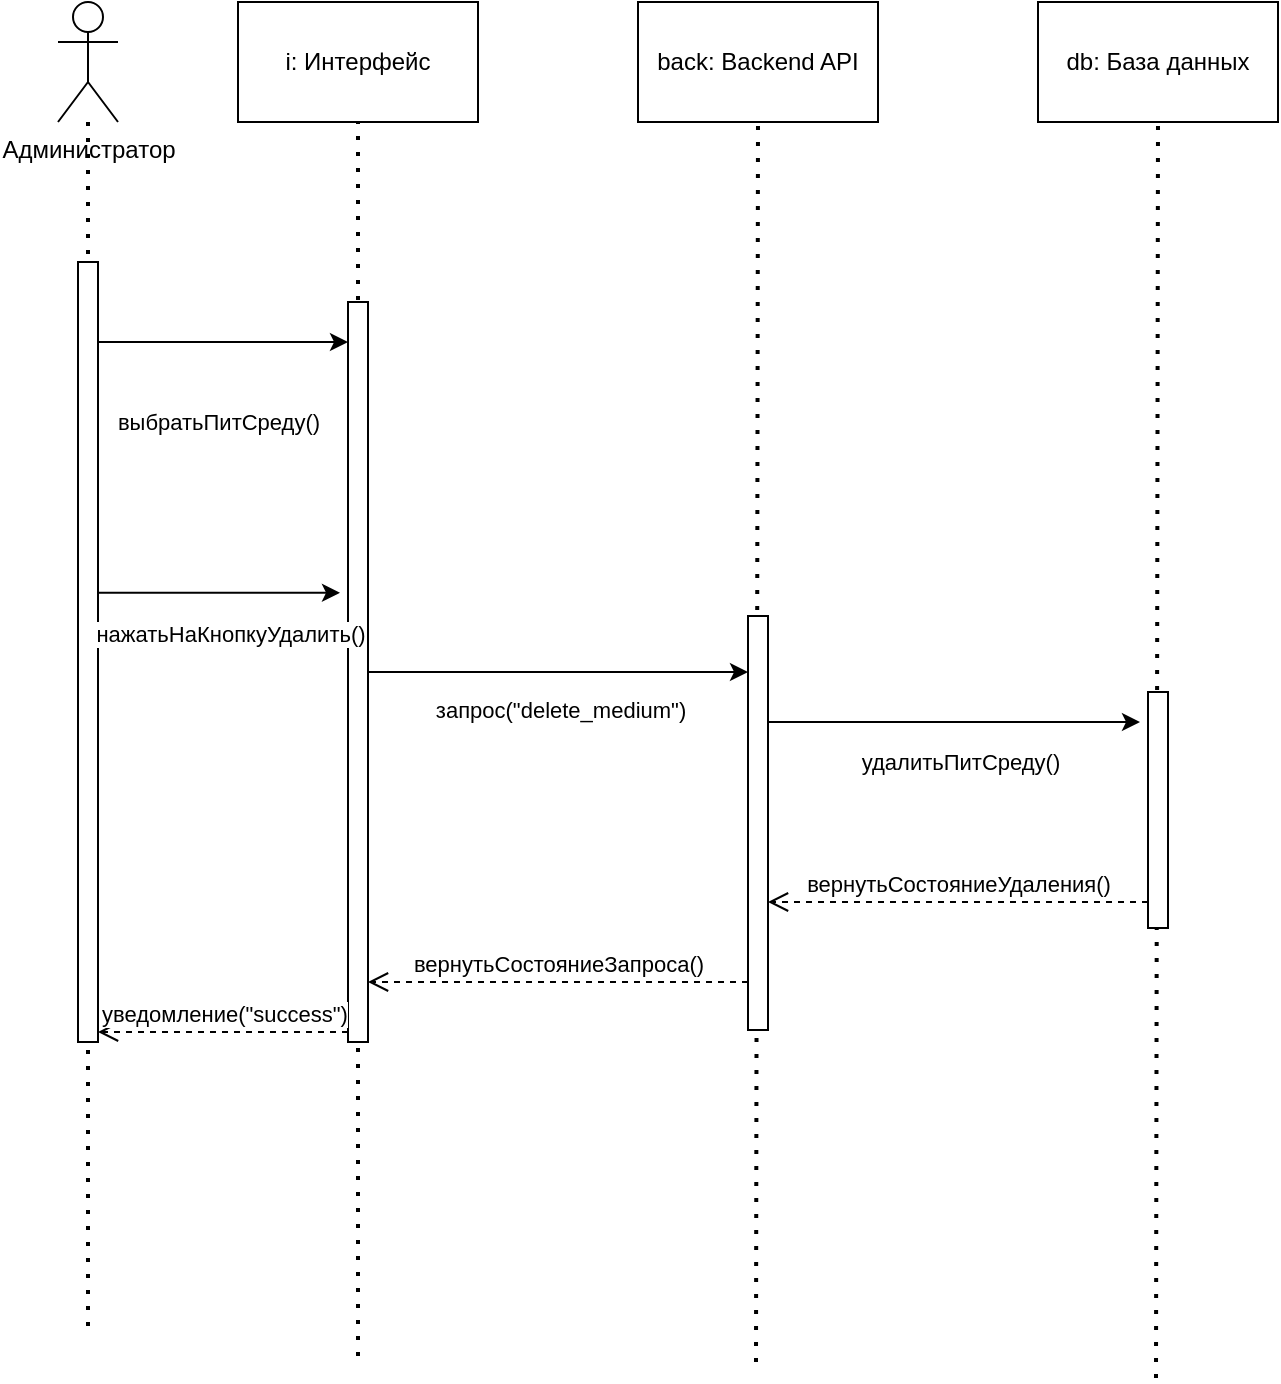 <mxfile version="24.5.4" type="github">
  <diagram name="Page-1" id="KT2eEJgF6nvxrAjynkpU">
    <mxGraphModel dx="1434" dy="781" grid="0" gridSize="10" guides="1" tooltips="1" connect="1" arrows="1" fold="1" page="1" pageScale="1" pageWidth="850" pageHeight="1100" math="0" shadow="0">
      <root>
        <mxCell id="0" />
        <mxCell id="1" parent="0" />
        <mxCell id="wHsNp2GTgriPA2F1LTe3-1" value="" style="endArrow=none;dashed=1;html=1;dashPattern=1 3;strokeWidth=2;rounded=0;" parent="1" source="wHsNp2GTgriPA2F1LTe3-5" edge="1">
          <mxGeometry width="50" height="50" relative="1" as="geometry">
            <mxPoint x="229" y="360" as="sourcePoint" />
            <mxPoint x="94" y="747" as="targetPoint" />
          </mxGeometry>
        </mxCell>
        <mxCell id="wHsNp2GTgriPA2F1LTe3-2" value="" style="endArrow=none;dashed=1;html=1;dashPattern=1 3;strokeWidth=2;rounded=0;entryX=0.5;entryY=1;entryDx=0;entryDy=0;" parent="1" target="wHsNp2GTgriPA2F1LTe3-6" edge="1">
          <mxGeometry width="50" height="50" relative="1" as="geometry">
            <mxPoint x="229" y="757" as="sourcePoint" />
            <mxPoint x="279" y="310" as="targetPoint" />
          </mxGeometry>
        </mxCell>
        <mxCell id="wHsNp2GTgriPA2F1LTe3-3" value="" style="endArrow=none;dashed=1;html=1;dashPattern=1 3;strokeWidth=2;rounded=0;entryX=0.5;entryY=1;entryDx=0;entryDy=0;" parent="1" target="wHsNp2GTgriPA2F1LTe3-9" edge="1">
          <mxGeometry width="50" height="50" relative="1" as="geometry">
            <mxPoint x="428" y="760" as="sourcePoint" />
            <mxPoint x="279" y="310" as="targetPoint" />
          </mxGeometry>
        </mxCell>
        <mxCell id="wHsNp2GTgriPA2F1LTe3-4" value="" style="endArrow=none;dashed=1;html=1;dashPattern=1 3;strokeWidth=2;rounded=0;entryX=0.5;entryY=1;entryDx=0;entryDy=0;" parent="1" target="wHsNp2GTgriPA2F1LTe3-11" edge="1">
          <mxGeometry width="50" height="50" relative="1" as="geometry">
            <mxPoint x="628" y="768" as="sourcePoint" />
            <mxPoint x="279" y="310" as="targetPoint" />
          </mxGeometry>
        </mxCell>
        <mxCell id="wHsNp2GTgriPA2F1LTe3-5" value="&lt;div&gt;Администратор&lt;/div&gt;" style="shape=umlActor;verticalLabelPosition=bottom;verticalAlign=top;html=1;outlineConnect=0;align=center;horizontal=1;labelPosition=center;" parent="1" vertex="1">
          <mxGeometry x="79" y="80" width="30" height="60" as="geometry" />
        </mxCell>
        <mxCell id="wHsNp2GTgriPA2F1LTe3-6" value="i: Интерфейс" style="rounded=0;whiteSpace=wrap;html=1;" parent="1" vertex="1">
          <mxGeometry x="169" y="80" width="120" height="60" as="geometry" />
        </mxCell>
        <mxCell id="wHsNp2GTgriPA2F1LTe3-7" value="" style="html=1;points=[[0,0,0,0,5],[0,1,0,0,-5],[1,0,0,0,5],[1,1,0,0,-5]];perimeter=orthogonalPerimeter;outlineConnect=0;targetShapes=umlLifeline;portConstraint=eastwest;newEdgeStyle={&quot;curved&quot;:0,&quot;rounded&quot;:0};" parent="1" vertex="1">
          <mxGeometry x="89" y="210" width="10" height="390" as="geometry" />
        </mxCell>
        <mxCell id="wHsNp2GTgriPA2F1LTe3-8" value="" style="html=1;points=[[0,0,0,0,5],[0,1,0,0,-5],[1,0,0,0,5],[1,1,0,0,-5]];perimeter=orthogonalPerimeter;outlineConnect=0;targetShapes=umlLifeline;portConstraint=eastwest;newEdgeStyle={&quot;curved&quot;:0,&quot;rounded&quot;:0};" parent="1" vertex="1">
          <mxGeometry x="224" y="230" width="10" height="370" as="geometry" />
        </mxCell>
        <mxCell id="wHsNp2GTgriPA2F1LTe3-9" value="back: Backend API" style="rounded=0;whiteSpace=wrap;html=1;" parent="1" vertex="1">
          <mxGeometry x="369" y="80" width="120" height="60" as="geometry" />
        </mxCell>
        <mxCell id="wHsNp2GTgriPA2F1LTe3-10" value="" style="html=1;points=[[0,0,0,0,5],[0,1,0,0,-5],[1,0,0,0,5],[1,1,0,0,-5]];perimeter=orthogonalPerimeter;outlineConnect=0;targetShapes=umlLifeline;portConstraint=eastwest;newEdgeStyle={&quot;curved&quot;:0,&quot;rounded&quot;:0};" parent="1" vertex="1">
          <mxGeometry x="424" y="387" width="10" height="207" as="geometry" />
        </mxCell>
        <mxCell id="wHsNp2GTgriPA2F1LTe3-11" value="db: База данных" style="rounded=0;whiteSpace=wrap;html=1;" parent="1" vertex="1">
          <mxGeometry x="569" y="80" width="120" height="60" as="geometry" />
        </mxCell>
        <mxCell id="wHsNp2GTgriPA2F1LTe3-12" value="" style="html=1;points=[[0,0,0,0,5],[0,1,0,0,-5],[1,0,0,0,5],[1,1,0,0,-5]];perimeter=orthogonalPerimeter;outlineConnect=0;targetShapes=umlLifeline;portConstraint=eastwest;newEdgeStyle={&quot;curved&quot;:0,&quot;rounded&quot;:0};" parent="1" vertex="1">
          <mxGeometry x="624" y="425" width="10" height="118" as="geometry" />
        </mxCell>
        <mxCell id="wHsNp2GTgriPA2F1LTe3-13" value="" style="endArrow=classic;html=1;rounded=0;" parent="1" edge="1">
          <mxGeometry width="50" height="50" relative="1" as="geometry">
            <mxPoint x="99" y="250" as="sourcePoint" />
            <mxPoint x="224" y="250" as="targetPoint" />
            <Array as="points">
              <mxPoint x="179" y="250" />
            </Array>
          </mxGeometry>
        </mxCell>
        <mxCell id="wHsNp2GTgriPA2F1LTe3-14" value="выбратьПитСреду()" style="edgeLabel;html=1;align=center;verticalAlign=middle;resizable=0;points=[];" parent="wHsNp2GTgriPA2F1LTe3-13" vertex="1" connectable="0">
          <mxGeometry x="-0.28" relative="1" as="geometry">
            <mxPoint x="15" y="40" as="offset" />
          </mxGeometry>
        </mxCell>
        <mxCell id="wHsNp2GTgriPA2F1LTe3-15" value="" style="endArrow=classic;html=1;rounded=0;entryX=-0.4;entryY=0.393;entryDx=0;entryDy=0;entryPerimeter=0;" parent="1" source="wHsNp2GTgriPA2F1LTe3-7" target="wHsNp2GTgriPA2F1LTe3-8" edge="1">
          <mxGeometry width="50" height="50" relative="1" as="geometry">
            <mxPoint x="400" y="350" as="sourcePoint" />
            <mxPoint x="210" y="360" as="targetPoint" />
          </mxGeometry>
        </mxCell>
        <mxCell id="wHsNp2GTgriPA2F1LTe3-16" value="нажатьНаКнопкуУдалить()" style="edgeLabel;html=1;align=center;verticalAlign=middle;resizable=0;points=[];" parent="wHsNp2GTgriPA2F1LTe3-15" vertex="1" connectable="0">
          <mxGeometry x="-0.16" y="-1" relative="1" as="geometry">
            <mxPoint x="15" y="19" as="offset" />
          </mxGeometry>
        </mxCell>
        <mxCell id="wHsNp2GTgriPA2F1LTe3-17" value="" style="endArrow=classic;html=1;rounded=0;" parent="1" source="wHsNp2GTgriPA2F1LTe3-8" target="wHsNp2GTgriPA2F1LTe3-10" edge="1">
          <mxGeometry width="50" height="50" relative="1" as="geometry">
            <mxPoint x="400" y="350" as="sourcePoint" />
            <mxPoint x="420" y="300" as="targetPoint" />
          </mxGeometry>
        </mxCell>
        <mxCell id="wHsNp2GTgriPA2F1LTe3-18" value="запрос(&quot;delete_medium&quot;)" style="edgeLabel;html=1;align=center;verticalAlign=middle;resizable=0;points=[];" parent="wHsNp2GTgriPA2F1LTe3-17" vertex="1" connectable="0">
          <mxGeometry x="-0.316" relative="1" as="geometry">
            <mxPoint x="31" y="19" as="offset" />
          </mxGeometry>
        </mxCell>
        <mxCell id="wHsNp2GTgriPA2F1LTe3-19" value="" style="endArrow=classic;html=1;rounded=0;entryX=-0.4;entryY=0.697;entryDx=0;entryDy=0;entryPerimeter=0;" parent="1" edge="1">
          <mxGeometry width="50" height="50" relative="1" as="geometry">
            <mxPoint x="434" y="440.001" as="sourcePoint" />
            <mxPoint x="620" y="440.001" as="targetPoint" />
          </mxGeometry>
        </mxCell>
        <mxCell id="wHsNp2GTgriPA2F1LTe3-20" value="удалитьПитСреду()" style="edgeLabel;html=1;align=center;verticalAlign=middle;resizable=0;points=[];" parent="wHsNp2GTgriPA2F1LTe3-19" vertex="1" connectable="0">
          <mxGeometry x="0.237" y="-2" relative="1" as="geometry">
            <mxPoint x="-19" y="18" as="offset" />
          </mxGeometry>
        </mxCell>
        <mxCell id="wHsNp2GTgriPA2F1LTe3-21" value="вернутьСостояниеУдаления()" style="html=1;verticalAlign=bottom;endArrow=open;dashed=1;endSize=8;curved=0;rounded=0;" parent="1" source="wHsNp2GTgriPA2F1LTe3-12" target="wHsNp2GTgriPA2F1LTe3-10" edge="1">
          <mxGeometry relative="1" as="geometry">
            <mxPoint x="570" y="530" as="sourcePoint" />
            <mxPoint x="490" y="530" as="targetPoint" />
            <Array as="points">
              <mxPoint x="530" y="530" />
            </Array>
          </mxGeometry>
        </mxCell>
        <mxCell id="wHsNp2GTgriPA2F1LTe3-22" value="вернутьСостояниеЗапроса()" style="html=1;verticalAlign=bottom;endArrow=open;dashed=1;endSize=8;curved=0;rounded=0;" parent="1" edge="1">
          <mxGeometry relative="1" as="geometry">
            <mxPoint x="424" y="570" as="sourcePoint" />
            <mxPoint x="234" y="570" as="targetPoint" />
          </mxGeometry>
        </mxCell>
        <mxCell id="wHsNp2GTgriPA2F1LTe3-23" value="уведомление(&quot;success&quot;)" style="html=1;verticalAlign=bottom;endArrow=open;dashed=1;endSize=8;curved=0;rounded=0;entryX=1;entryY=1;entryDx=0;entryDy=-5;entryPerimeter=0;" parent="1" source="wHsNp2GTgriPA2F1LTe3-8" target="wHsNp2GTgriPA2F1LTe3-7" edge="1">
          <mxGeometry relative="1" as="geometry">
            <mxPoint x="190" y="593" as="sourcePoint" />
            <mxPoint x="110" y="593" as="targetPoint" />
          </mxGeometry>
        </mxCell>
      </root>
    </mxGraphModel>
  </diagram>
</mxfile>

